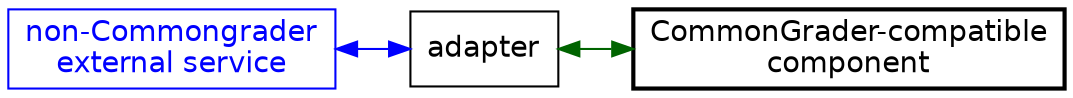 digraph Diagram {
    // -- COMMON -- //
    rankdir = LR;
    node [fontname=Helvetica shape=record];
    edge [fontname=Helvetica];
    graph [dpi=50];

    subgraph external {
        node[color=blue fontcolor=blue];
        edge[color=blue fontcolor=blue];
    }
    subgraph internal {
        edge[color=darkgreen fontcolor=darkgreen];
    }
    // -- COMMON -- //

    subgraph internal {
        adapter1 [label="adapter"];
        adapter1_sink [label="CommonGrader-compatible\ncomponent", style=bold];
        adapter1 -> adapter1_sink [dir=both];
    }
    subgraph external {
        adapter1_source [label="non-Commongrader\nexternal service"];
        adapter1_source -> adapter1  [dir=both];
    }
}
